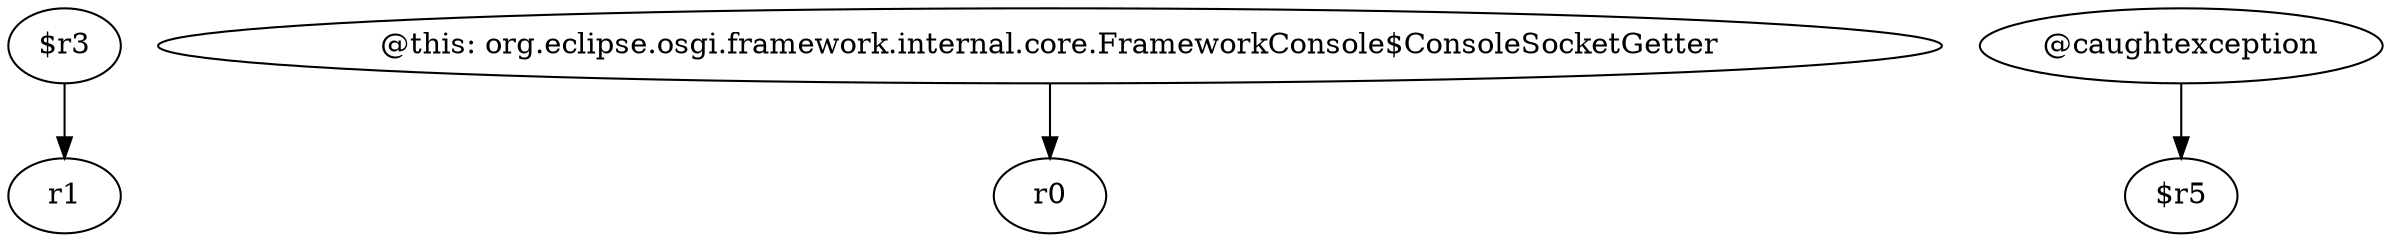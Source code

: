 digraph g {
0[label="$r3"]
1[label="r1"]
0->1[label=""]
2[label="@this: org.eclipse.osgi.framework.internal.core.FrameworkConsole$ConsoleSocketGetter"]
3[label="r0"]
2->3[label=""]
4[label="@caughtexception"]
5[label="$r5"]
4->5[label=""]
}